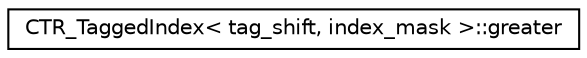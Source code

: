 digraph G
{
  edge [fontname="Helvetica",fontsize="10",labelfontname="Helvetica",labelfontsize="10"];
  node [fontname="Helvetica",fontsize="10",shape=record];
  rankdir=LR;
  Node1 [label="CTR_TaggedIndex\< tag_shift, index_mask \>::greater",height=0.2,width=0.4,color="black", fillcolor="white", style="filled",URL="$d2/da3/structCTR__TaggedIndex_1_1greater.html"];
}
